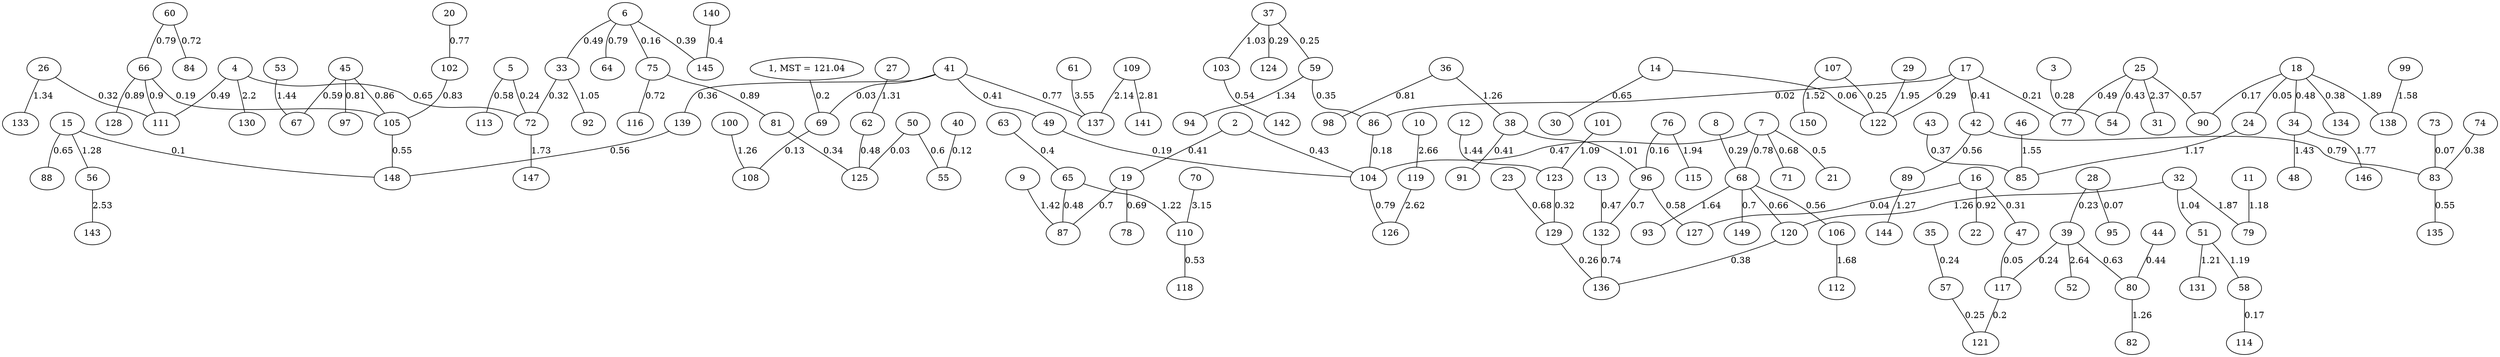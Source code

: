 graph KruskalD_Gilbert{
17--86 [label=0.02]
50--125 [label=0.03]
41--69 [label=0.03]
16--127 [label=0.04]
47--117 [label=0.05]
18--24 [label=0.05]
14--122 [label=0.06]
73--83 [label=0.07]
28--95 [label=0.07]
15--148 [label=0.1]
40--55 [label=0.12]
69--108 [label=0.13]
76--96 [label=0.16]
6--75 [label=0.16]
58--114 [label=0.17]
18--90 [label=0.17]
86--104 [label=0.18]
66--105 [label=0.19]
49--104 [label=0.19]
117--121 [label=0.2]
1--69 [label=0.2]
17--77 [label=0.21]
28--39 [label=0.23]
39--117 [label=0.24]
35--57 [label=0.24]
5--72 [label=0.24]
107--122 [label=0.25]
57--121 [label=0.25]
37--59 [label=0.25]
129--136 [label=0.26]
3--54 [label=0.28]
37--124 [label=0.29]
17--122 [label=0.29]
8--68 [label=0.29]
16--47 [label=0.31]
123--129 [label=0.32]
33--72 [label=0.32]
26--111 [label=0.32]
81--125 [label=0.34]
59--86 [label=0.35]
41--139 [label=0.36]
43--85 [label=0.37]
120--136 [label=0.38]
74--83 [label=0.38]
18--134 [label=0.38]
6--145 [label=0.39]
140--145 [label=0.4]
63--65 [label=0.4]
41--49 [label=0.41]
38--91 [label=0.41]
17--42 [label=0.41]
2--19 [label=0.41]
25--54 [label=0.43]
2--104 [label=0.43]
44--80 [label=0.44]
13--132 [label=0.47]
7--104 [label=0.47]
65--87 [label=0.48]
62--125 [label=0.48]
18--34 [label=0.48]
25--77 [label=0.49]
6--33 [label=0.49]
4--111 [label=0.49]
7--21 [label=0.5]
110--118 [label=0.53]
103--142 [label=0.54]
105--148 [label=0.55]
83--135 [label=0.55]
139--148 [label=0.56]
68--106 [label=0.56]
42--89 [label=0.56]
25--90 [label=0.57]
96--127 [label=0.58]
5--113 [label=0.58]
45--67 [label=0.59]
50--55 [label=0.6]
39--80 [label=0.63]
15--88 [label=0.65]
14--30 [label=0.65]
4--72 [label=0.65]
68--120 [label=0.66]
23--129 [label=0.68]
7--71 [label=0.68]
19--78 [label=0.69]
96--132 [label=0.7]
68--149 [label=0.7]
19--87 [label=0.7]
75--116 [label=0.72]
60--84 [label=0.72]
132--136 [label=0.74]
41--137 [label=0.77]
20--102 [label=0.77]
7--68 [label=0.78]
104--126 [label=0.79]
60--66 [label=0.79]
42--83 [label=0.79]
6--64 [label=0.79]
45--97 [label=0.81]
36--98 [label=0.81]
102--105 [label=0.83]
45--105 [label=0.86]
75--81 [label=0.89]
66--128 [label=0.89]
66--111 [label=0.9]
16--22 [label=0.92]
38--96 [label=1.01]
37--103 [label=1.03]
32--51 [label=1.04]
33--92 [label=1.05]
101--123 [label=1.09]
24--85 [label=1.17]
11--79 [label=1.18]
51--58 [label=1.19]
51--131 [label=1.21]
65--110 [label=1.22]
100--108 [label=1.26]
80--82 [label=1.26]
36--38 [label=1.26]
32--120 [label=1.26]
89--144 [label=1.27]
15--56 [label=1.28]
27--62 [label=1.31]
59--94 [label=1.34]
26--133 [label=1.34]
9--87 [label=1.42]
34--48 [label=1.43]
53--67 [label=1.44]
12--123 [label=1.44]
107--150 [label=1.52]
46--85 [label=1.55]
99--138 [label=1.58]
68--93 [label=1.64]
106--112 [label=1.68]
72--147 [label=1.73]
34--146 [label=1.77]
32--79 [label=1.87]
18--138 [label=1.89]
76--115 [label=1.94]
29--122 [label=1.95]
109--137 [label=2.14]
4--130 [label=2.2]
25--31 [label=2.37]
56--143 [label=2.53]
119--126 [label=2.62]
39--52 [label=2.64]
10--119 [label=2.66]
109--141 [label=2.81]
70--110 [label=3.15]
61--137 [label=3.55]
1 [label="1, MST = 121.04"]
}
